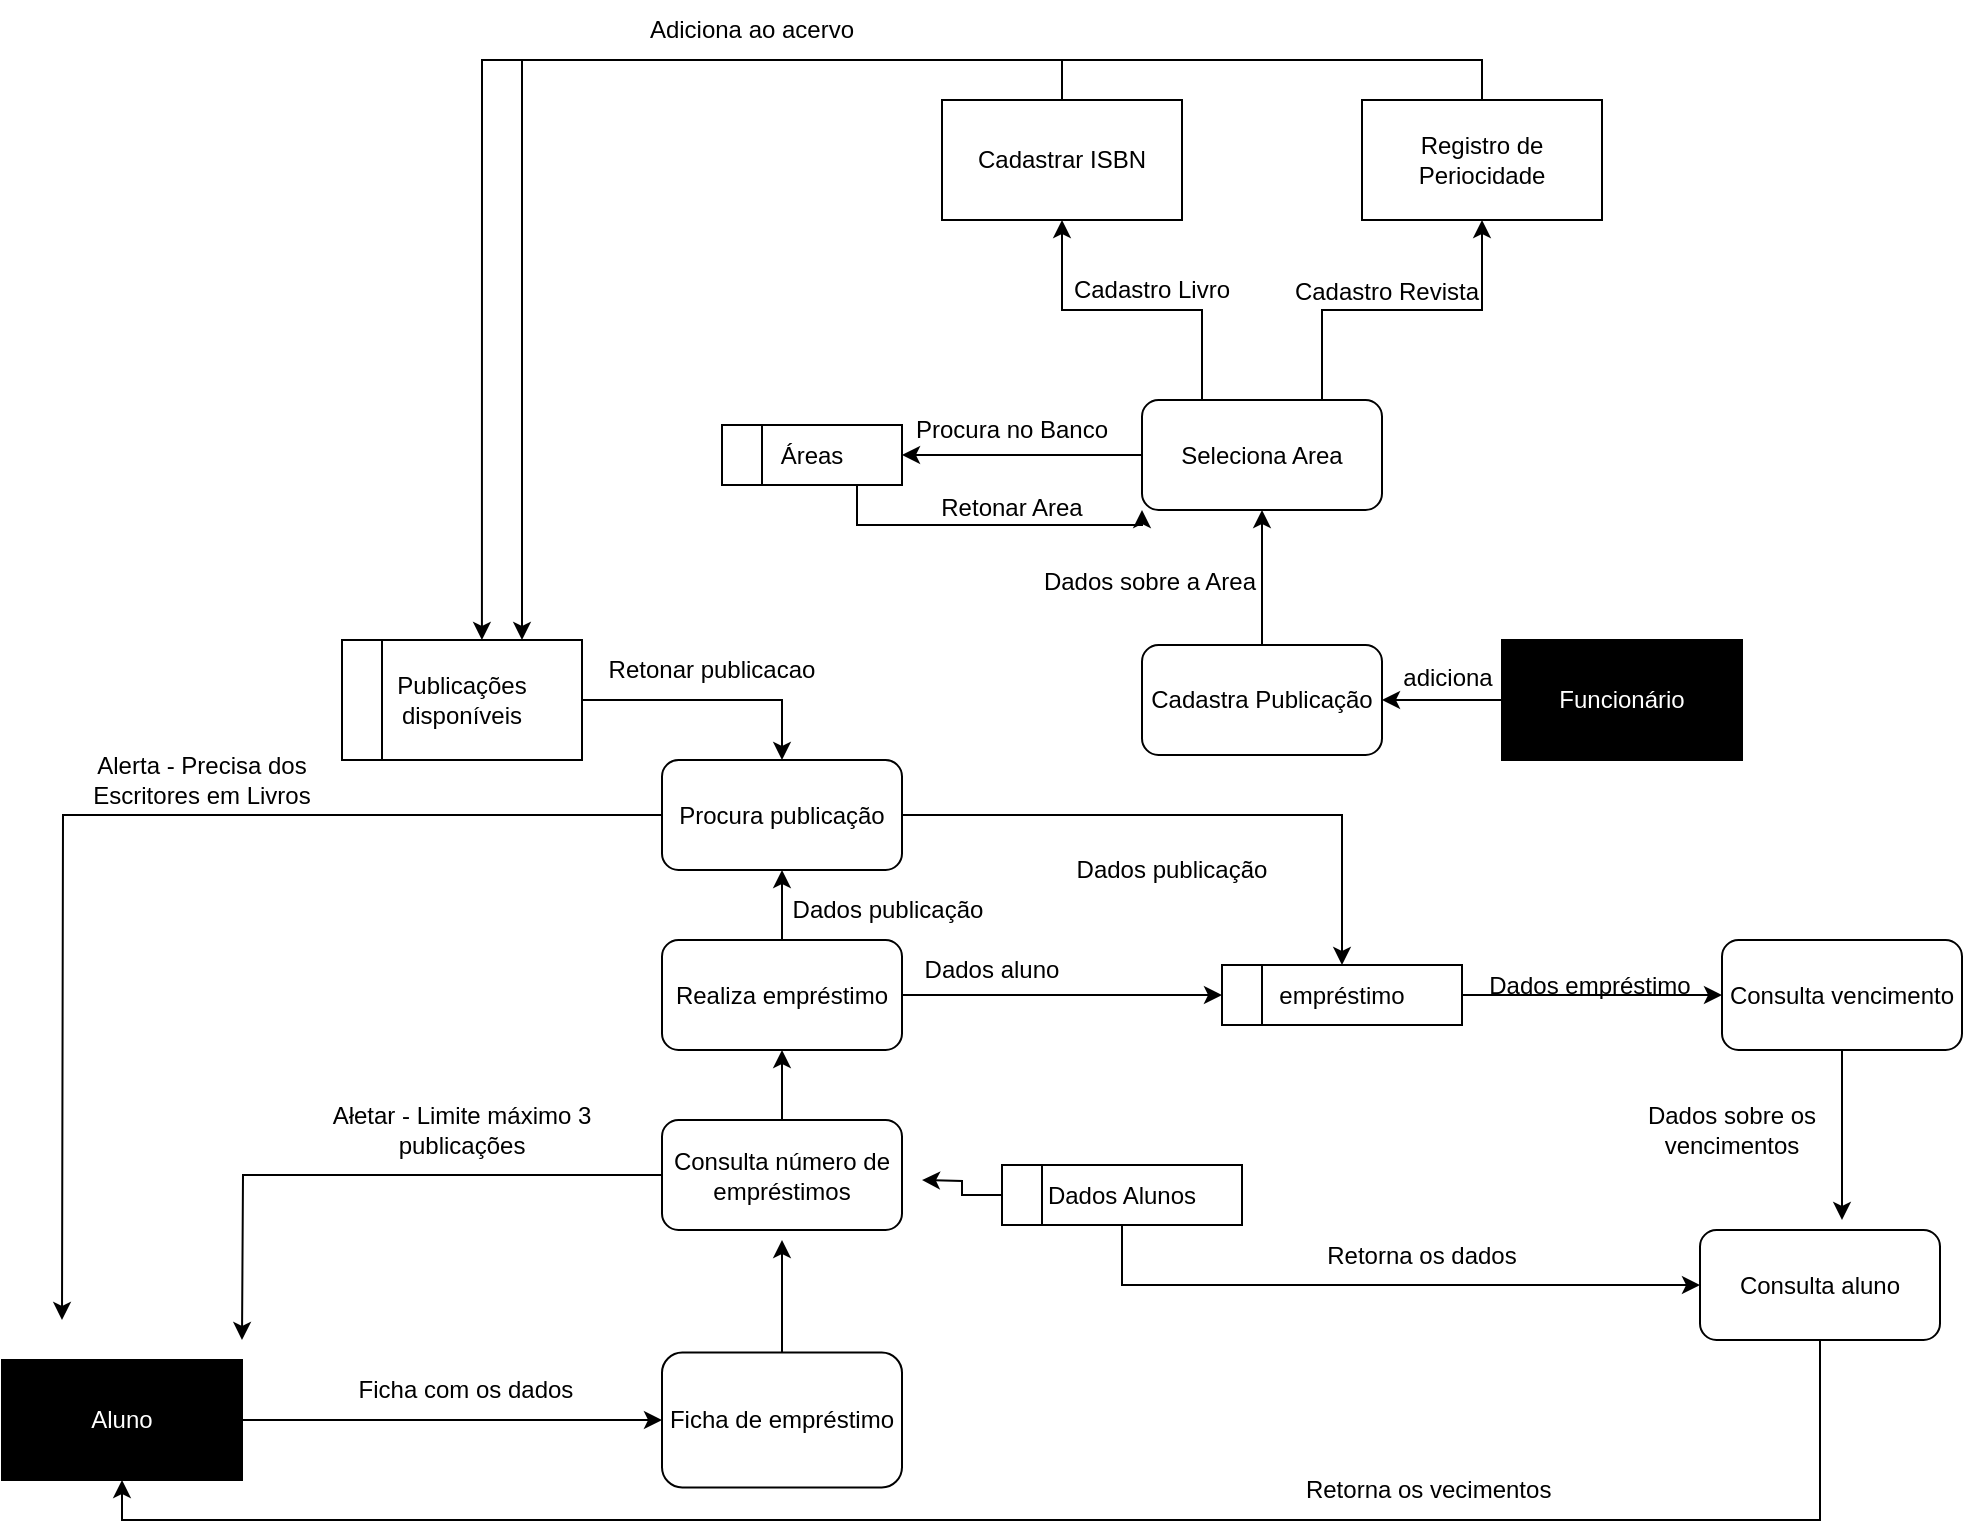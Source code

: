 <mxfile version="15.9.1" type="github">
  <diagram name="Page-1" id="58cdce13-f638-feb5-8d6f-7d28b1aa9fa0">
    <mxGraphModel dx="960" dy="544" grid="1" gridSize="10" guides="1" tooltips="1" connect="1" arrows="1" fold="1" page="1" pageScale="1" pageWidth="1100" pageHeight="850" background="none" math="0" shadow="0">
      <root>
        <mxCell id="0" />
        <mxCell id="1" parent="0" />
        <mxCell id="rM-iOIiQBEEEB7KfZRmV-2" style="edgeStyle=orthogonalEdgeStyle;rounded=0;orthogonalLoop=1;jettySize=auto;html=1;entryX=0;entryY=0.5;entryDx=0;entryDy=0;" parent="1" source="rM-iOIiQBEEEB7KfZRmV-1" target="rM-iOIiQBEEEB7KfZRmV-3" edge="1">
          <mxGeometry relative="1" as="geometry">
            <mxPoint x="350" y="1000" as="targetPoint" />
          </mxGeometry>
        </mxCell>
        <mxCell id="rM-iOIiQBEEEB7KfZRmV-1" value="Aluno" style="rounded=0;whiteSpace=wrap;html=1;fillColor=#000000;fontColor=#FFFFFF;" parent="1" vertex="1">
          <mxGeometry x="100" y="1230" width="120" height="60" as="geometry" />
        </mxCell>
        <mxCell id="CKHfIe7AYD2gNtDWIOFH-4" style="edgeStyle=orthogonalEdgeStyle;rounded=0;orthogonalLoop=1;jettySize=auto;html=1;" parent="1" source="rM-iOIiQBEEEB7KfZRmV-3" edge="1">
          <mxGeometry relative="1" as="geometry">
            <mxPoint x="490" y="1170.0" as="targetPoint" />
          </mxGeometry>
        </mxCell>
        <mxCell id="rM-iOIiQBEEEB7KfZRmV-3" value="Ficha de empréstimo" style="rounded=1;whiteSpace=wrap;html=1;" parent="1" vertex="1">
          <mxGeometry x="430" y="1226.25" width="120" height="67.5" as="geometry" />
        </mxCell>
        <mxCell id="rM-iOIiQBEEEB7KfZRmV-5" value="Ficha com os dados" style="text;html=1;strokeColor=none;fillColor=none;align=center;verticalAlign=middle;whiteSpace=wrap;rounded=0;" parent="1" vertex="1">
          <mxGeometry x="262" y="1235" width="140" height="20" as="geometry" />
        </mxCell>
        <mxCell id="rM-iOIiQBEEEB7KfZRmV-15" style="edgeStyle=orthogonalEdgeStyle;rounded=0;orthogonalLoop=1;jettySize=auto;html=1;exitX=0;exitY=0.5;exitDx=0;exitDy=0;fontColor=#000000;" parent="1" source="CKHfIe7AYD2gNtDWIOFH-24" edge="1">
          <mxGeometry relative="1" as="geometry">
            <mxPoint x="130" y="1210" as="targetPoint" />
          </mxGeometry>
        </mxCell>
        <mxCell id="CKHfIe7AYD2gNtDWIOFH-30" style="edgeStyle=orthogonalEdgeStyle;rounded=0;orthogonalLoop=1;jettySize=auto;html=1;entryX=0.5;entryY=0;entryDx=0;entryDy=0;endArrow=classic;endFill=1;" parent="1" source="rM-iOIiQBEEEB7KfZRmV-7" target="CKHfIe7AYD2gNtDWIOFH-24" edge="1">
          <mxGeometry relative="1" as="geometry" />
        </mxCell>
        <mxCell id="rM-iOIiQBEEEB7KfZRmV-7" value="Publicações disponíveis" style="rounded=0;whiteSpace=wrap;html=1;fontColor=#000000;fillColor=#FFFFFF;" parent="1" vertex="1">
          <mxGeometry x="270" y="870" width="120" height="60" as="geometry" />
        </mxCell>
        <mxCell id="RJDZCqAeNgO9E9qy_P9N-1" style="edgeStyle=orthogonalEdgeStyle;rounded=0;orthogonalLoop=1;jettySize=auto;html=1;entryX=1;entryY=0.5;entryDx=0;entryDy=0;" parent="1" source="rM-iOIiQBEEEB7KfZRmV-8" edge="1" target="usB512jBrLKL6NWb_ST1-1">
          <mxGeometry relative="1" as="geometry">
            <mxPoint x="740" y="900" as="targetPoint" />
          </mxGeometry>
        </mxCell>
        <mxCell id="rM-iOIiQBEEEB7KfZRmV-8" value="Funcionário" style="rounded=0;whiteSpace=wrap;html=1;fillColor=#000000;fontColor=#FFFFFF;" parent="1" vertex="1">
          <mxGeometry x="850" y="870" width="120" height="60" as="geometry" />
        </mxCell>
        <mxCell id="rM-iOIiQBEEEB7KfZRmV-11" value="Ałetar - Limite máximo 3 publicações" style="text;html=1;strokeColor=none;fillColor=none;align=center;verticalAlign=middle;whiteSpace=wrap;rounded=0;" parent="1" vertex="1">
          <mxGeometry x="260" y="1100" width="140" height="30" as="geometry" />
        </mxCell>
        <mxCell id="rM-iOIiQBEEEB7KfZRmV-16" value="Alerta - Precisa dos Escritores em Livros" style="text;html=1;strokeColor=none;fillColor=none;align=center;verticalAlign=middle;whiteSpace=wrap;rounded=0;" parent="1" vertex="1">
          <mxGeometry x="130" y="930" width="140" height="20" as="geometry" />
        </mxCell>
        <mxCell id="RJDZCqAeNgO9E9qy_P9N-5" value="adiciona" style="text;html=1;strokeColor=none;fillColor=none;align=center;verticalAlign=middle;whiteSpace=wrap;rounded=0;" parent="1" vertex="1">
          <mxGeometry x="793" y="874" width="60" height="30" as="geometry" />
        </mxCell>
        <mxCell id="usB512jBrLKL6NWb_ST1-17" style="edgeStyle=orthogonalEdgeStyle;rounded=0;orthogonalLoop=1;jettySize=auto;html=1;exitX=0.5;exitY=0;exitDx=0;exitDy=0;entryX=0.583;entryY=0;entryDx=0;entryDy=0;entryPerimeter=0;" edge="1" parent="1" source="RJDZCqAeNgO9E9qy_P9N-14" target="rM-iOIiQBEEEB7KfZRmV-7">
          <mxGeometry relative="1" as="geometry">
            <mxPoint x="376" y="770" as="targetPoint" />
          </mxGeometry>
        </mxCell>
        <mxCell id="RJDZCqAeNgO9E9qy_P9N-14" value="Cadastrar ISBN" style="rounded=0;whiteSpace=wrap;html=1;fontColor=#000000;fillColor=#FFFFFF;" parent="1" vertex="1">
          <mxGeometry x="570" y="600" width="120" height="60" as="geometry" />
        </mxCell>
        <mxCell id="usB512jBrLKL6NWb_ST1-18" style="edgeStyle=orthogonalEdgeStyle;rounded=0;orthogonalLoop=1;jettySize=auto;html=1;exitX=0.5;exitY=0;exitDx=0;exitDy=0;entryX=0.75;entryY=0;entryDx=0;entryDy=0;" edge="1" parent="1" source="RJDZCqAeNgO9E9qy_P9N-15" target="rM-iOIiQBEEEB7KfZRmV-7">
          <mxGeometry relative="1" as="geometry" />
        </mxCell>
        <mxCell id="RJDZCqAeNgO9E9qy_P9N-15" value="Registro de Periocidade" style="rounded=0;whiteSpace=wrap;html=1;fontColor=#000000;fillColor=#FFFFFF;" parent="1" vertex="1">
          <mxGeometry x="780" y="600" width="120" height="60" as="geometry" />
        </mxCell>
        <mxCell id="RJDZCqAeNgO9E9qy_P9N-20" value="Adiciona ao acervo" style="text;html=1;strokeColor=none;fillColor=none;align=center;verticalAlign=middle;whiteSpace=wrap;rounded=0;" parent="1" vertex="1">
          <mxGeometry x="390" y="550" width="170" height="30" as="geometry" />
        </mxCell>
        <mxCell id="CKHfIe7AYD2gNtDWIOFH-2" value="" style="endArrow=none;html=1;rounded=0;" parent="1" edge="1">
          <mxGeometry width="50" height="50" relative="1" as="geometry">
            <mxPoint x="290" y="930" as="sourcePoint" />
            <mxPoint x="290" y="870" as="targetPoint" />
          </mxGeometry>
        </mxCell>
        <mxCell id="CKHfIe7AYD2gNtDWIOFH-5" style="edgeStyle=orthogonalEdgeStyle;rounded=0;orthogonalLoop=1;jettySize=auto;html=1;" parent="1" source="CKHfIe7AYD2gNtDWIOFH-3" edge="1">
          <mxGeometry relative="1" as="geometry">
            <mxPoint x="220" y="1220" as="targetPoint" />
          </mxGeometry>
        </mxCell>
        <mxCell id="CKHfIe7AYD2gNtDWIOFH-14" value="" style="edgeStyle=orthogonalEdgeStyle;rounded=0;orthogonalLoop=1;jettySize=auto;html=1;" parent="1" source="CKHfIe7AYD2gNtDWIOFH-3" target="CKHfIe7AYD2gNtDWIOFH-13" edge="1">
          <mxGeometry relative="1" as="geometry" />
        </mxCell>
        <mxCell id="CKHfIe7AYD2gNtDWIOFH-3" value="Consulta número de empréstimos" style="rounded=1;whiteSpace=wrap;html=1;" parent="1" vertex="1">
          <mxGeometry x="430" y="1110" width="120" height="55" as="geometry" />
        </mxCell>
        <mxCell id="CKHfIe7AYD2gNtDWIOFH-9" style="edgeStyle=orthogonalEdgeStyle;rounded=0;orthogonalLoop=1;jettySize=auto;html=1;" parent="1" source="CKHfIe7AYD2gNtDWIOFH-7" edge="1">
          <mxGeometry relative="1" as="geometry">
            <mxPoint x="560" y="1140.0" as="targetPoint" />
          </mxGeometry>
        </mxCell>
        <mxCell id="CKHfIe7AYD2gNtDWIOFH-47" style="edgeStyle=orthogonalEdgeStyle;rounded=0;orthogonalLoop=1;jettySize=auto;html=1;entryX=0;entryY=0.5;entryDx=0;entryDy=0;endArrow=classic;endFill=1;" parent="1" source="CKHfIe7AYD2gNtDWIOFH-7" target="CKHfIe7AYD2gNtDWIOFH-43" edge="1">
          <mxGeometry relative="1" as="geometry">
            <Array as="points">
              <mxPoint x="660" y="1192" />
            </Array>
          </mxGeometry>
        </mxCell>
        <mxCell id="CKHfIe7AYD2gNtDWIOFH-7" value="Dados Alunos" style="rounded=0;whiteSpace=wrap;html=1;fontColor=#000000;fillColor=#FFFFFF;" parent="1" vertex="1">
          <mxGeometry x="600" y="1132.5" width="120" height="30" as="geometry" />
        </mxCell>
        <mxCell id="CKHfIe7AYD2gNtDWIOFH-8" value="" style="endArrow=none;html=1;rounded=0;" parent="1" edge="1">
          <mxGeometry width="50" height="50" relative="1" as="geometry">
            <mxPoint x="620" y="1162.5" as="sourcePoint" />
            <mxPoint x="620" y="1132.5" as="targetPoint" />
          </mxGeometry>
        </mxCell>
        <mxCell id="CKHfIe7AYD2gNtDWIOFH-21" value="" style="edgeStyle=orthogonalEdgeStyle;rounded=0;orthogonalLoop=1;jettySize=auto;html=1;" parent="1" source="CKHfIe7AYD2gNtDWIOFH-13" target="CKHfIe7AYD2gNtDWIOFH-19" edge="1">
          <mxGeometry relative="1" as="geometry" />
        </mxCell>
        <mxCell id="CKHfIe7AYD2gNtDWIOFH-25" value="" style="edgeStyle=orthogonalEdgeStyle;rounded=0;orthogonalLoop=1;jettySize=auto;html=1;" parent="1" source="CKHfIe7AYD2gNtDWIOFH-13" target="CKHfIe7AYD2gNtDWIOFH-24" edge="1">
          <mxGeometry relative="1" as="geometry" />
        </mxCell>
        <mxCell id="CKHfIe7AYD2gNtDWIOFH-13" value="Realiza empréstimo" style="rounded=1;whiteSpace=wrap;html=1;" parent="1" vertex="1">
          <mxGeometry x="430" y="1020" width="120" height="55" as="geometry" />
        </mxCell>
        <mxCell id="CKHfIe7AYD2gNtDWIOFH-40" style="edgeStyle=orthogonalEdgeStyle;rounded=0;orthogonalLoop=1;jettySize=auto;html=1;endArrow=classic;endFill=1;entryX=0;entryY=0.5;entryDx=0;entryDy=0;" parent="1" source="CKHfIe7AYD2gNtDWIOFH-19" target="CKHfIe7AYD2gNtDWIOFH-39" edge="1">
          <mxGeometry relative="1" as="geometry">
            <mxPoint x="900" y="1047.5" as="targetPoint" />
          </mxGeometry>
        </mxCell>
        <mxCell id="CKHfIe7AYD2gNtDWIOFH-19" value="empréstimo" style="rounded=0;whiteSpace=wrap;html=1;fontColor=#000000;fillColor=#FFFFFF;" parent="1" vertex="1">
          <mxGeometry x="710" y="1032.5" width="120" height="30" as="geometry" />
        </mxCell>
        <mxCell id="CKHfIe7AYD2gNtDWIOFH-20" value="" style="endArrow=none;html=1;rounded=0;" parent="1" edge="1">
          <mxGeometry width="50" height="50" relative="1" as="geometry">
            <mxPoint x="730" y="1062.5" as="sourcePoint" />
            <mxPoint x="730" y="1032.5" as="targetPoint" />
          </mxGeometry>
        </mxCell>
        <mxCell id="CKHfIe7AYD2gNtDWIOFH-23" value="Dados aluno" style="text;html=1;strokeColor=none;fillColor=none;align=center;verticalAlign=middle;whiteSpace=wrap;rounded=0;" parent="1" vertex="1">
          <mxGeometry x="540" y="1020" width="110" height="30" as="geometry" />
        </mxCell>
        <mxCell id="CKHfIe7AYD2gNtDWIOFH-32" style="edgeStyle=orthogonalEdgeStyle;rounded=0;orthogonalLoop=1;jettySize=auto;html=1;exitX=1;exitY=0.5;exitDx=0;exitDy=0;endArrow=classic;endFill=1;" parent="1" source="CKHfIe7AYD2gNtDWIOFH-24" target="CKHfIe7AYD2gNtDWIOFH-19" edge="1">
          <mxGeometry relative="1" as="geometry" />
        </mxCell>
        <mxCell id="CKHfIe7AYD2gNtDWIOFH-24" value="Procura publicação" style="rounded=1;whiteSpace=wrap;html=1;" parent="1" vertex="1">
          <mxGeometry x="430" y="930" width="120" height="55" as="geometry" />
        </mxCell>
        <mxCell id="CKHfIe7AYD2gNtDWIOFH-26" value="Dados publicação" style="text;html=1;strokeColor=none;fillColor=none;align=center;verticalAlign=middle;whiteSpace=wrap;rounded=0;" parent="1" vertex="1">
          <mxGeometry x="488" y="990" width="110" height="30" as="geometry" />
        </mxCell>
        <mxCell id="CKHfIe7AYD2gNtDWIOFH-31" value="Retonar publicacao" style="text;html=1;strokeColor=none;fillColor=none;align=center;verticalAlign=middle;whiteSpace=wrap;rounded=0;" parent="1" vertex="1">
          <mxGeometry x="400" y="870" width="110" height="30" as="geometry" />
        </mxCell>
        <mxCell id="CKHfIe7AYD2gNtDWIOFH-33" value="Dados publicação" style="text;html=1;strokeColor=none;fillColor=none;align=center;verticalAlign=middle;whiteSpace=wrap;rounded=0;" parent="1" vertex="1">
          <mxGeometry x="630" y="970" width="110" height="30" as="geometry" />
        </mxCell>
        <mxCell id="CKHfIe7AYD2gNtDWIOFH-38" value="Dados empréstimo" style="text;html=1;strokeColor=none;fillColor=none;align=center;verticalAlign=middle;whiteSpace=wrap;rounded=0;" parent="1" vertex="1">
          <mxGeometry x="839" y="1027.5" width="110" height="30" as="geometry" />
        </mxCell>
        <mxCell id="CKHfIe7AYD2gNtDWIOFH-50" style="edgeStyle=orthogonalEdgeStyle;rounded=0;orthogonalLoop=1;jettySize=auto;html=1;endArrow=classic;endFill=1;" parent="1" source="CKHfIe7AYD2gNtDWIOFH-39" edge="1">
          <mxGeometry relative="1" as="geometry">
            <mxPoint x="1020" y="1160.0" as="targetPoint" />
          </mxGeometry>
        </mxCell>
        <mxCell id="CKHfIe7AYD2gNtDWIOFH-39" value="Consulta vencimento" style="rounded=1;whiteSpace=wrap;html=1;" parent="1" vertex="1">
          <mxGeometry x="960" y="1020" width="120" height="55" as="geometry" />
        </mxCell>
        <mxCell id="CKHfIe7AYD2gNtDWIOFH-51" style="edgeStyle=orthogonalEdgeStyle;rounded=0;orthogonalLoop=1;jettySize=auto;html=1;entryX=0.5;entryY=1;entryDx=0;entryDy=0;endArrow=classic;endFill=1;" parent="1" source="CKHfIe7AYD2gNtDWIOFH-43" target="rM-iOIiQBEEEB7KfZRmV-1" edge="1">
          <mxGeometry relative="1" as="geometry">
            <Array as="points">
              <mxPoint x="1009" y="1310" />
              <mxPoint x="160" y="1310" />
            </Array>
          </mxGeometry>
        </mxCell>
        <mxCell id="CKHfIe7AYD2gNtDWIOFH-43" value="Consulta aluno" style="rounded=1;whiteSpace=wrap;html=1;" parent="1" vertex="1">
          <mxGeometry x="949" y="1165" width="120" height="55" as="geometry" />
        </mxCell>
        <mxCell id="CKHfIe7AYD2gNtDWIOFH-49" value="Retorna os dados" style="text;html=1;strokeColor=none;fillColor=none;align=center;verticalAlign=middle;whiteSpace=wrap;rounded=0;" parent="1" vertex="1">
          <mxGeometry x="750" y="1162.5" width="120" height="30" as="geometry" />
        </mxCell>
        <mxCell id="CKHfIe7AYD2gNtDWIOFH-52" value="Retorna os vecimentos&amp;nbsp;" style="text;html=1;strokeColor=none;fillColor=none;align=center;verticalAlign=middle;whiteSpace=wrap;rounded=0;" parent="1" vertex="1">
          <mxGeometry x="720" y="1280" width="190" height="30" as="geometry" />
        </mxCell>
        <mxCell id="CKHfIe7AYD2gNtDWIOFH-53" value="Dados sobre os vencimentos" style="text;html=1;strokeColor=none;fillColor=none;align=center;verticalAlign=middle;whiteSpace=wrap;rounded=0;" parent="1" vertex="1">
          <mxGeometry x="910" y="1100" width="110" height="30" as="geometry" />
        </mxCell>
        <mxCell id="usB512jBrLKL6NWb_ST1-3" style="edgeStyle=orthogonalEdgeStyle;rounded=0;orthogonalLoop=1;jettySize=auto;html=1;entryX=0.5;entryY=1;entryDx=0;entryDy=0;" edge="1" parent="1" source="usB512jBrLKL6NWb_ST1-1" target="usB512jBrLKL6NWb_ST1-2">
          <mxGeometry relative="1" as="geometry" />
        </mxCell>
        <mxCell id="usB512jBrLKL6NWb_ST1-1" value="Cadastra Publicação" style="rounded=1;whiteSpace=wrap;html=1;" vertex="1" parent="1">
          <mxGeometry x="670" y="872.5" width="120" height="55" as="geometry" />
        </mxCell>
        <mxCell id="usB512jBrLKL6NWb_ST1-8" style="edgeStyle=orthogonalEdgeStyle;rounded=0;orthogonalLoop=1;jettySize=auto;html=1;exitX=0;exitY=0.5;exitDx=0;exitDy=0;entryX=1;entryY=0.5;entryDx=0;entryDy=0;" edge="1" parent="1" source="usB512jBrLKL6NWb_ST1-2" target="usB512jBrLKL6NWb_ST1-5">
          <mxGeometry relative="1" as="geometry" />
        </mxCell>
        <mxCell id="usB512jBrLKL6NWb_ST1-13" style="edgeStyle=orthogonalEdgeStyle;rounded=0;orthogonalLoop=1;jettySize=auto;html=1;exitX=0.25;exitY=0;exitDx=0;exitDy=0;entryX=0.5;entryY=1;entryDx=0;entryDy=0;" edge="1" parent="1" source="usB512jBrLKL6NWb_ST1-2" target="RJDZCqAeNgO9E9qy_P9N-14">
          <mxGeometry relative="1" as="geometry" />
        </mxCell>
        <mxCell id="usB512jBrLKL6NWb_ST1-14" style="edgeStyle=orthogonalEdgeStyle;rounded=0;orthogonalLoop=1;jettySize=auto;html=1;exitX=0.75;exitY=0;exitDx=0;exitDy=0;entryX=0.5;entryY=1;entryDx=0;entryDy=0;" edge="1" parent="1" source="usB512jBrLKL6NWb_ST1-2" target="RJDZCqAeNgO9E9qy_P9N-15">
          <mxGeometry relative="1" as="geometry" />
        </mxCell>
        <mxCell id="usB512jBrLKL6NWb_ST1-2" value="Seleciona Area" style="rounded=1;whiteSpace=wrap;html=1;" vertex="1" parent="1">
          <mxGeometry x="670" y="750" width="120" height="55" as="geometry" />
        </mxCell>
        <mxCell id="usB512jBrLKL6NWb_ST1-4" value="Dados sobre a Area" style="text;html=1;strokeColor=none;fillColor=none;align=center;verticalAlign=middle;whiteSpace=wrap;rounded=0;" vertex="1" parent="1">
          <mxGeometry x="619" y="826" width="110" height="30" as="geometry" />
        </mxCell>
        <mxCell id="usB512jBrLKL6NWb_ST1-11" style="edgeStyle=orthogonalEdgeStyle;rounded=0;orthogonalLoop=1;jettySize=auto;html=1;exitX=0.75;exitY=1;exitDx=0;exitDy=0;entryX=0;entryY=1;entryDx=0;entryDy=0;" edge="1" parent="1" source="usB512jBrLKL6NWb_ST1-5" target="usB512jBrLKL6NWb_ST1-2">
          <mxGeometry relative="1" as="geometry" />
        </mxCell>
        <mxCell id="usB512jBrLKL6NWb_ST1-5" value="Áreas" style="rounded=0;whiteSpace=wrap;html=1;fontColor=#000000;fillColor=#FFFFFF;" vertex="1" parent="1">
          <mxGeometry x="460" y="762.5" width="90" height="30" as="geometry" />
        </mxCell>
        <mxCell id="usB512jBrLKL6NWb_ST1-6" value="" style="endArrow=none;html=1;rounded=0;" edge="1" parent="1">
          <mxGeometry width="50" height="50" relative="1" as="geometry">
            <mxPoint x="480" y="792.5" as="sourcePoint" />
            <mxPoint x="480" y="762.5" as="targetPoint" />
          </mxGeometry>
        </mxCell>
        <mxCell id="usB512jBrLKL6NWb_ST1-9" value="Procura no Banco" style="text;html=1;strokeColor=none;fillColor=none;align=center;verticalAlign=middle;whiteSpace=wrap;rounded=0;" vertex="1" parent="1">
          <mxGeometry x="550" y="750" width="110" height="30" as="geometry" />
        </mxCell>
        <mxCell id="usB512jBrLKL6NWb_ST1-12" value="Retonar Area" style="text;html=1;strokeColor=none;fillColor=none;align=center;verticalAlign=middle;whiteSpace=wrap;rounded=0;" vertex="1" parent="1">
          <mxGeometry x="550" y="789" width="110" height="30" as="geometry" />
        </mxCell>
        <mxCell id="usB512jBrLKL6NWb_ST1-15" value="Cadastro Livro" style="text;html=1;strokeColor=none;fillColor=none;align=center;verticalAlign=middle;whiteSpace=wrap;rounded=0;" vertex="1" parent="1">
          <mxGeometry x="630" y="680" width="90" height="30" as="geometry" />
        </mxCell>
        <mxCell id="usB512jBrLKL6NWb_ST1-16" value="Cadastro Revista" style="text;html=1;strokeColor=none;fillColor=none;align=center;verticalAlign=middle;whiteSpace=wrap;rounded=0;" vertex="1" parent="1">
          <mxGeometry x="742" y="681" width="101" height="30" as="geometry" />
        </mxCell>
      </root>
    </mxGraphModel>
  </diagram>
</mxfile>
